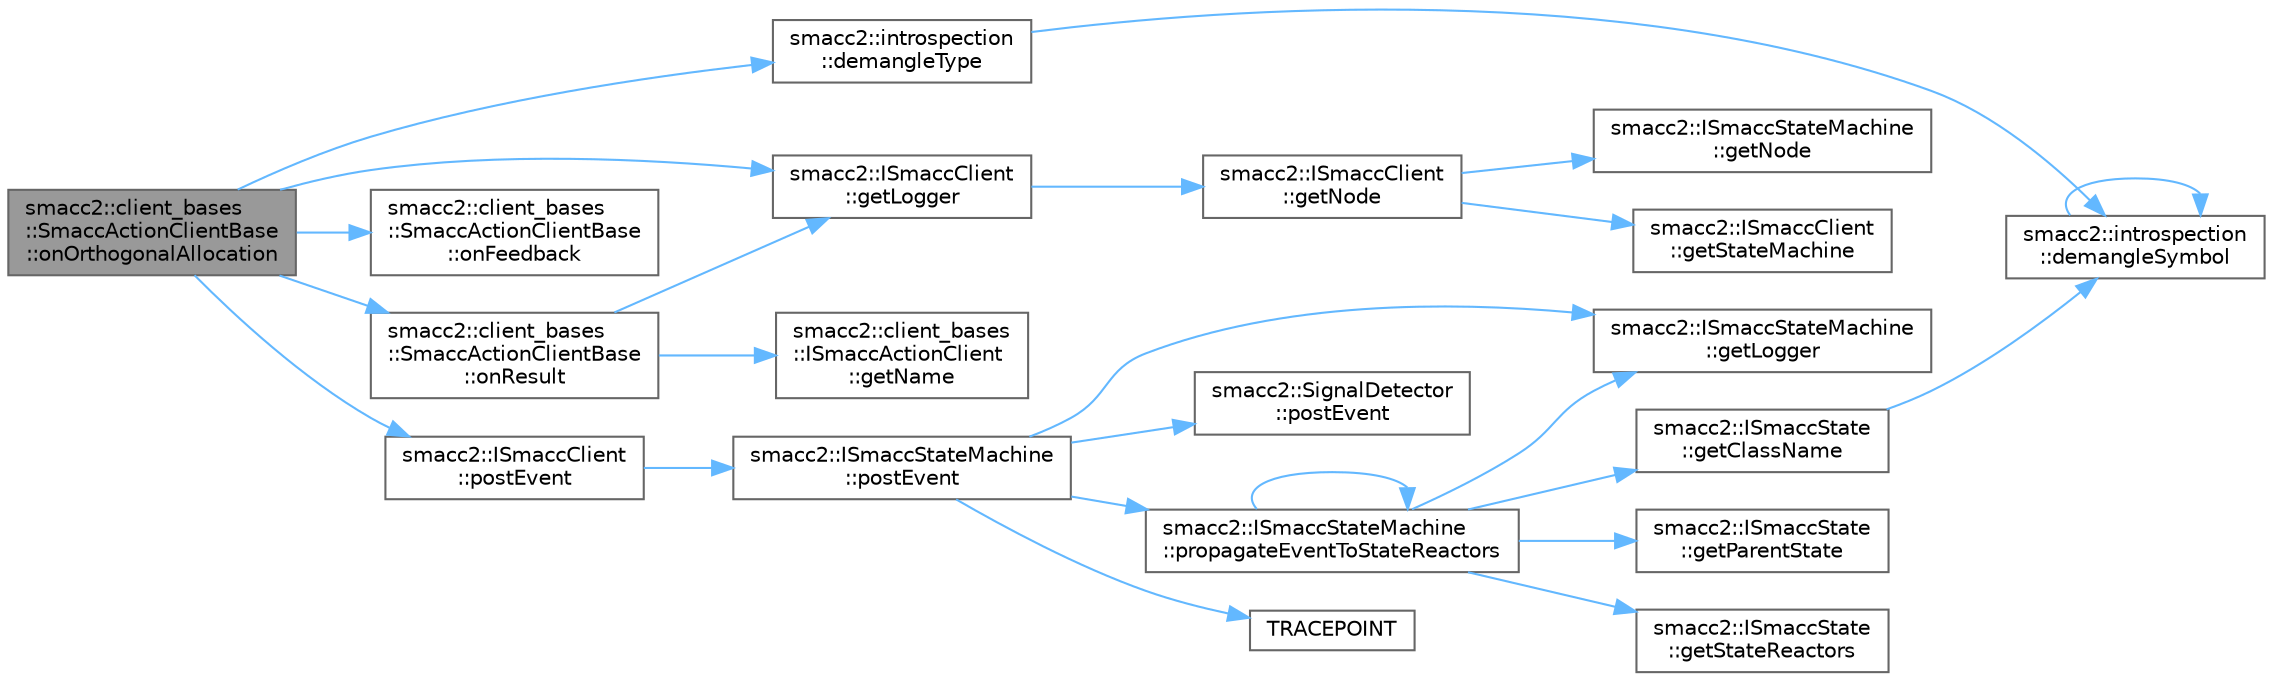 digraph "smacc2::client_bases::SmaccActionClientBase::onOrthogonalAllocation"
{
 // LATEX_PDF_SIZE
  bgcolor="transparent";
  edge [fontname=Helvetica,fontsize=10,labelfontname=Helvetica,labelfontsize=10];
  node [fontname=Helvetica,fontsize=10,shape=box,height=0.2,width=0.4];
  rankdir="LR";
  Node1 [label="smacc2::client_bases\l::SmaccActionClientBase\l::onOrthogonalAllocation",height=0.2,width=0.4,color="gray40", fillcolor="grey60", style="filled", fontcolor="black",tooltip=" "];
  Node1 -> Node2 [color="steelblue1",style="solid"];
  Node2 [label="smacc2::introspection\l::demangleType",height=0.2,width=0.4,color="grey40", fillcolor="white", style="filled",URL="$namespacesmacc2_1_1introspection.html#af0776d8076fe19b4f806405e9ab08cfe",tooltip=" "];
  Node2 -> Node3 [color="steelblue1",style="solid"];
  Node3 [label="smacc2::introspection\l::demangleSymbol",height=0.2,width=0.4,color="grey40", fillcolor="white", style="filled",URL="$namespacesmacc2_1_1introspection.html#aba19132e50f25adee919c2504ae6a3a2",tooltip=" "];
  Node3 -> Node3 [color="steelblue1",style="solid"];
  Node1 -> Node4 [color="steelblue1",style="solid"];
  Node4 [label="smacc2::ISmaccClient\l::getLogger",height=0.2,width=0.4,color="grey40", fillcolor="white", style="filled",URL="$classsmacc2_1_1ISmaccClient.html#aaa82b9e079d2faf7bf4ba3a4dfecbf89",tooltip=" "];
  Node4 -> Node5 [color="steelblue1",style="solid"];
  Node5 [label="smacc2::ISmaccClient\l::getNode",height=0.2,width=0.4,color="grey40", fillcolor="white", style="filled",URL="$classsmacc2_1_1ISmaccClient.html#a0d0d53879b63fd45c78aac1c711f8708",tooltip=" "];
  Node5 -> Node6 [color="steelblue1",style="solid"];
  Node6 [label="smacc2::ISmaccStateMachine\l::getNode",height=0.2,width=0.4,color="grey40", fillcolor="white", style="filled",URL="$classsmacc2_1_1ISmaccStateMachine.html#a2cf8b817f7e137fc648e373ae4614a2f",tooltip=" "];
  Node5 -> Node7 [color="steelblue1",style="solid"];
  Node7 [label="smacc2::ISmaccClient\l::getStateMachine",height=0.2,width=0.4,color="grey40", fillcolor="white", style="filled",URL="$classsmacc2_1_1ISmaccClient.html#a0e489e232e516e1fea5f026531e10973",tooltip=" "];
  Node1 -> Node8 [color="steelblue1",style="solid"];
  Node8 [label="smacc2::client_bases\l::SmaccActionClientBase\l::onFeedback",height=0.2,width=0.4,color="grey40", fillcolor="white", style="filled",URL="$classsmacc2_1_1client__bases_1_1SmaccActionClientBase.html#a4b2f84103db3a40676b67fa2c23cab11",tooltip=" "];
  Node1 -> Node9 [color="steelblue1",style="solid"];
  Node9 [label="smacc2::client_bases\l::SmaccActionClientBase\l::onResult",height=0.2,width=0.4,color="grey40", fillcolor="white", style="filled",URL="$classsmacc2_1_1client__bases_1_1SmaccActionClientBase.html#ab318d0712e1ddbac47f5b14e8fa71534",tooltip=" "];
  Node9 -> Node4 [color="steelblue1",style="solid"];
  Node9 -> Node10 [color="steelblue1",style="solid"];
  Node10 [label="smacc2::client_bases\l::ISmaccActionClient\l::getName",height=0.2,width=0.4,color="grey40", fillcolor="white", style="filled",URL="$classsmacc2_1_1client__bases_1_1ISmaccActionClient.html#a9d0cb5696387ed37ff2ae505108c3517",tooltip=" "];
  Node1 -> Node11 [color="steelblue1",style="solid"];
  Node11 [label="smacc2::ISmaccClient\l::postEvent",height=0.2,width=0.4,color="grey40", fillcolor="white", style="filled",URL="$classsmacc2_1_1ISmaccClient.html#aa418b74359c805a881f11d3db9f1dcd3",tooltip=" "];
  Node11 -> Node12 [color="steelblue1",style="solid"];
  Node12 [label="smacc2::ISmaccStateMachine\l::postEvent",height=0.2,width=0.4,color="grey40", fillcolor="white", style="filled",URL="$classsmacc2_1_1ISmaccStateMachine.html#aec0535bd51c1343b5465fc4d5755ae3c",tooltip=" "];
  Node12 -> Node13 [color="steelblue1",style="solid"];
  Node13 [label="smacc2::ISmaccStateMachine\l::getLogger",height=0.2,width=0.4,color="grey40", fillcolor="white", style="filled",URL="$classsmacc2_1_1ISmaccStateMachine.html#acc4b310700e4256383d28f56217c3ce1",tooltip=" "];
  Node12 -> Node14 [color="steelblue1",style="solid"];
  Node14 [label="smacc2::SignalDetector\l::postEvent",height=0.2,width=0.4,color="grey40", fillcolor="white", style="filled",URL="$classsmacc2_1_1SignalDetector.html#a55b22524dba6a544cf35604b7feac20c",tooltip=" "];
  Node12 -> Node15 [color="steelblue1",style="solid"];
  Node15 [label="smacc2::ISmaccStateMachine\l::propagateEventToStateReactors",height=0.2,width=0.4,color="grey40", fillcolor="white", style="filled",URL="$classsmacc2_1_1ISmaccStateMachine.html#a8273f9d1364a6e59ef5da7032d34f8da",tooltip=" "];
  Node15 -> Node16 [color="steelblue1",style="solid"];
  Node16 [label="smacc2::ISmaccState\l::getClassName",height=0.2,width=0.4,color="grey40", fillcolor="white", style="filled",URL="$classsmacc2_1_1ISmaccState.html#a5a3be081c0b0da5fd9b918bc52aba0d7",tooltip=" "];
  Node16 -> Node3 [color="steelblue1",style="solid"];
  Node15 -> Node13 [color="steelblue1",style="solid"];
  Node15 -> Node17 [color="steelblue1",style="solid"];
  Node17 [label="smacc2::ISmaccState\l::getParentState",height=0.2,width=0.4,color="grey40", fillcolor="white", style="filled",URL="$classsmacc2_1_1ISmaccState.html#a2fd9ee3739fcffe568eba27474fa7ded",tooltip=" "];
  Node15 -> Node18 [color="steelblue1",style="solid"];
  Node18 [label="smacc2::ISmaccState\l::getStateReactors",height=0.2,width=0.4,color="grey40", fillcolor="white", style="filled",URL="$classsmacc2_1_1ISmaccState.html#a7831b97a7a61146977dad18c9891aa79",tooltip=" "];
  Node15 -> Node15 [color="steelblue1",style="solid"];
  Node12 -> Node19 [color="steelblue1",style="solid"];
  Node19 [label="TRACEPOINT",height=0.2,width=0.4,color="grey40", fillcolor="white", style="filled",URL="$smacc__tracing_8cpp.html#a99b909db1e382a9b899ec134046d0213",tooltip=" "];
}
